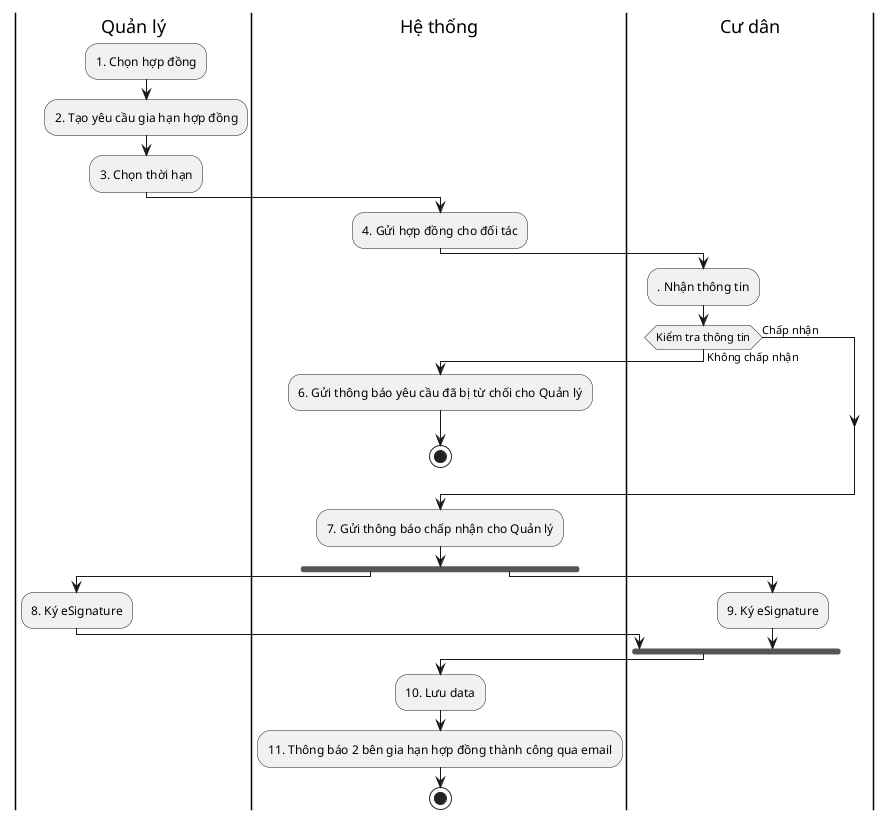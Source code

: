 @startuml
|Quản lý|
:1. Chọn hợp đồng;
:2. Tạo yêu cầu gia hạn hợp đồng;
:3. Chọn thời hạn;
|Hệ thống|
:4. Gửi hợp đồng cho đối tác;
|Cư dân|
:. Nhận thông tin;
if (Kiểm tra thông tin) then (Không chấp nhận)
|Hệ thống|
:6. Gửi thông báo yêu cầu đã bị từ chối cho Quản lý;
stop
else (Chấp nhận)
endif
:7. Gửi thông báo chấp nhận cho Quản lý;
fork
|Quản lý|
:8. Ký eSignature;
fork again
|Cư dân|
:9. Ký eSignature;
end fork
|Hệ thống|
:10. Lưu data;
:11. Thông báo 2 bên gia hạn hợp đồng thành công qua email;
stop
@enduml